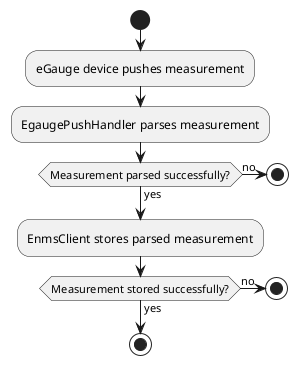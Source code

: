 @startuml

start

:eGauge device pushes measurement;

:EgaugePushHandler parses measurement;

if (Measurement parsed successfully?) then (no)
  stop
else (yes)
endif

:EnmsClient stores parsed measurement;

if (Measurement stored successfully?) then (no)
  stop
else (yes)
endif

stop

@enduml
